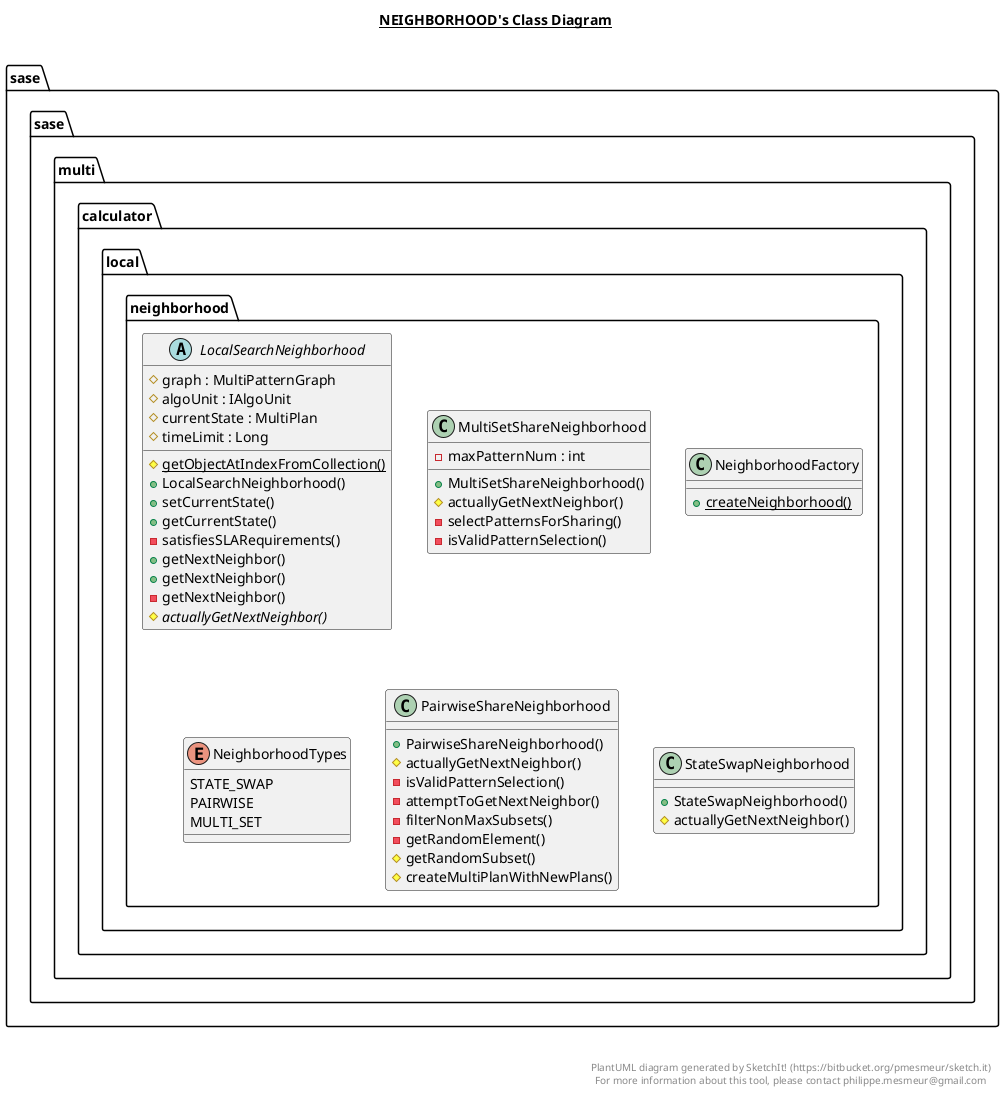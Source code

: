 @startuml

title __NEIGHBORHOOD's Class Diagram__\n

  package sase.sase.multi {
    package sase.sase.multi.calculator {
      package sase.sase.multi.calculator.local {
        package sase.sase.multi.calculator.local.neighborhood {
          abstract class LocalSearchNeighborhood {
              # graph : MultiPatternGraph
              # algoUnit : IAlgoUnit
              # currentState : MultiPlan
              # timeLimit : Long
              {static} # getObjectAtIndexFromCollection()
              + LocalSearchNeighborhood()
              + setCurrentState()
              + getCurrentState()
              - satisfiesSLARequirements()
              + getNextNeighbor()
              + getNextNeighbor()
              - getNextNeighbor()
              {abstract} # actuallyGetNextNeighbor()
          }
        }
      }
    }
  }
  

  package sase.sase.multi {
    package sase.sase.multi.calculator {
      package sase.sase.multi.calculator.local {
        package sase.sase.multi.calculator.local.neighborhood {
          class MultiSetShareNeighborhood {
              - maxPatternNum : int
              + MultiSetShareNeighborhood()
              # actuallyGetNextNeighbor()
              - selectPatternsForSharing()
              - isValidPatternSelection()
          }
        }
      }
    }
  }
  

  package sase.sase.multi {
    package sase.sase.multi.calculator {
      package sase.sase.multi.calculator.local {
        package sase.sase.multi.calculator.local.neighborhood {
          class NeighborhoodFactory {
              {static} + createNeighborhood()
          }
        }
      }
    }
  }
  

  package sase.sase.multi {
    package sase.sase.multi.calculator {
      package sase.sase.multi.calculator.local {
        package sase.sase.multi.calculator.local.neighborhood {
          enum NeighborhoodTypes {
            STATE_SWAP
            PAIRWISE
            MULTI_SET
          }
        }
      }
    }
  }
  

  package sase.sase.multi {
    package sase.sase.multi.calculator {
      package sase.sase.multi.calculator.local {
        package sase.sase.multi.calculator.local.neighborhood {
          class PairwiseShareNeighborhood {
              + PairwiseShareNeighborhood()
              # actuallyGetNextNeighbor()
              - isValidPatternSelection()
              - attemptToGetNextNeighbor()
              - filterNonMaxSubsets()
              - getRandomElement()
              # getRandomSubset()
              # createMultiPlanWithNewPlans()
          }
        }
      }
    }
  }
  

  package sase.sase.multi {
    package sase.sase.multi.calculator {
      package sase.sase.multi.calculator.local {
        package sase.sase.multi.calculator.local.neighborhood {
          class StateSwapNeighborhood {
              + StateSwapNeighborhood()
              # actuallyGetNextNeighbor()
          }
        }
      }
    }
  }
  



right footer


PlantUML diagram generated by SketchIt! (https://bitbucket.org/pmesmeur/sketch.it)
For more information about this tool, please contact philippe.mesmeur@gmail.com
endfooter

@enduml
